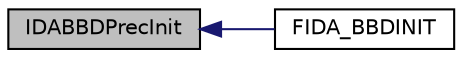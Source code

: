 digraph "IDABBDPrecInit"
{
  edge [fontname="Helvetica",fontsize="10",labelfontname="Helvetica",labelfontsize="10"];
  node [fontname="Helvetica",fontsize="10",shape=record];
  rankdir="LR";
  Node7 [label="IDABBDPrecInit",height=0.2,width=0.4,color="black", fillcolor="grey75", style="filled", fontcolor="black"];
  Node7 -> Node8 [dir="back",color="midnightblue",fontsize="10",style="solid",fontname="Helvetica"];
  Node8 [label="FIDA_BBDINIT",height=0.2,width=0.4,color="black", fillcolor="white", style="filled",URL="$d1/d1b/fidabbd_8h.html#af8a52817703b1e468287a001673f6859"];
}
